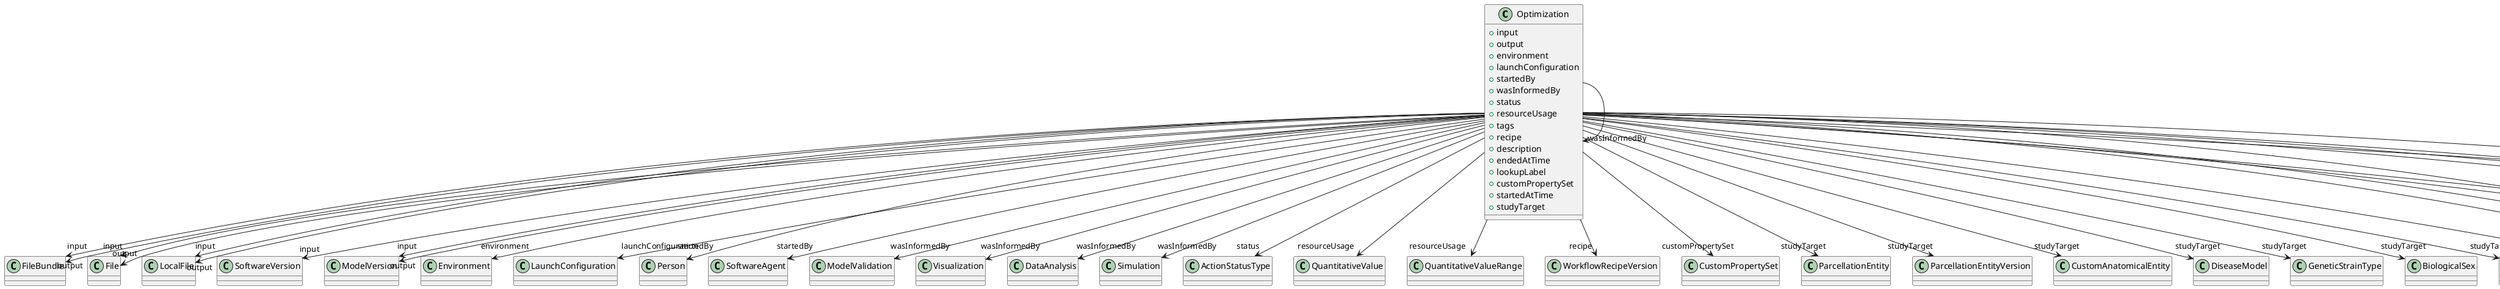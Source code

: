 @startuml
class Optimization {
+input
+output
+environment
+launchConfiguration
+startedBy
+wasInformedBy
+status
+resourceUsage
+tags
+recipe
+description
+endedAtTime
+lookupLabel
+customPropertySet
+startedAtTime
+studyTarget

}
Optimization -d-> "input" FileBundle
Optimization -d-> "input" File
Optimization -d-> "input" LocalFile
Optimization -d-> "input" SoftwareVersion
Optimization -d-> "input" ModelVersion
Optimization -d-> "output" FileBundle
Optimization -d-> "output" File
Optimization -d-> "output" LocalFile
Optimization -d-> "output" ModelVersion
Optimization -d-> "environment" Environment
Optimization -d-> "launchConfiguration" LaunchConfiguration
Optimization -d-> "startedBy" Person
Optimization -d-> "startedBy" SoftwareAgent
Optimization -d-> "wasInformedBy" Optimization
Optimization -d-> "wasInformedBy" ModelValidation
Optimization -d-> "wasInformedBy" Visualization
Optimization -d-> "wasInformedBy" DataAnalysis
Optimization -d-> "wasInformedBy" Simulation
Optimization -d-> "status" ActionStatusType
Optimization -d-> "resourceUsage" QuantitativeValue
Optimization -d-> "resourceUsage" QuantitativeValueRange
Optimization -d-> "recipe" WorkflowRecipeVersion
Optimization -d-> "customPropertySet" CustomPropertySet
Optimization -d-> "studyTarget" ParcellationEntity
Optimization -d-> "studyTarget" ParcellationEntityVersion
Optimization -d-> "studyTarget" CustomAnatomicalEntity
Optimization -d-> "studyTarget" DiseaseModel
Optimization -d-> "studyTarget" GeneticStrainType
Optimization -d-> "studyTarget" BiologicalSex
Optimization -d-> "studyTarget" SubcellularEntity
Optimization -d-> "studyTarget" TermSuggestion
Optimization -d-> "studyTarget" Disease
Optimization -d-> "studyTarget" CellType
Optimization -d-> "studyTarget" Organ
Optimization -d-> "studyTarget" BiologicalOrder
Optimization -d-> "studyTarget" UBERONParcellation
Optimization -d-> "studyTarget" Handedness
Optimization -d-> "studyTarget" BreedingType
Optimization -d-> "studyTarget" MolecularEntity
Optimization -d-> "studyTarget" Species
Optimization -d-> "studyTarget" CellCultureType

@enduml